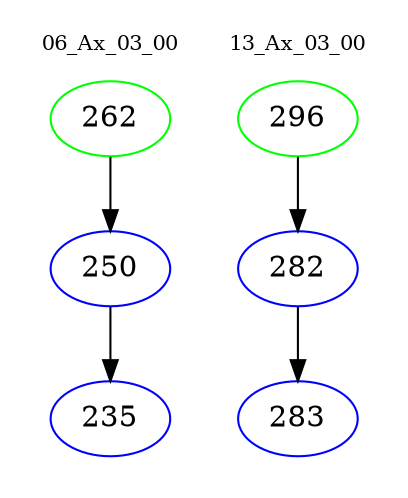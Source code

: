 digraph{
subgraph cluster_0 {
color = white
label = "06_Ax_03_00";
fontsize=10;
T0_262 [label="262", color="green"]
T0_262 -> T0_250 [color="black"]
T0_250 [label="250", color="blue"]
T0_250 -> T0_235 [color="black"]
T0_235 [label="235", color="blue"]
}
subgraph cluster_1 {
color = white
label = "13_Ax_03_00";
fontsize=10;
T1_296 [label="296", color="green"]
T1_296 -> T1_282 [color="black"]
T1_282 [label="282", color="blue"]
T1_282 -> T1_283 [color="black"]
T1_283 [label="283", color="blue"]
}
}

